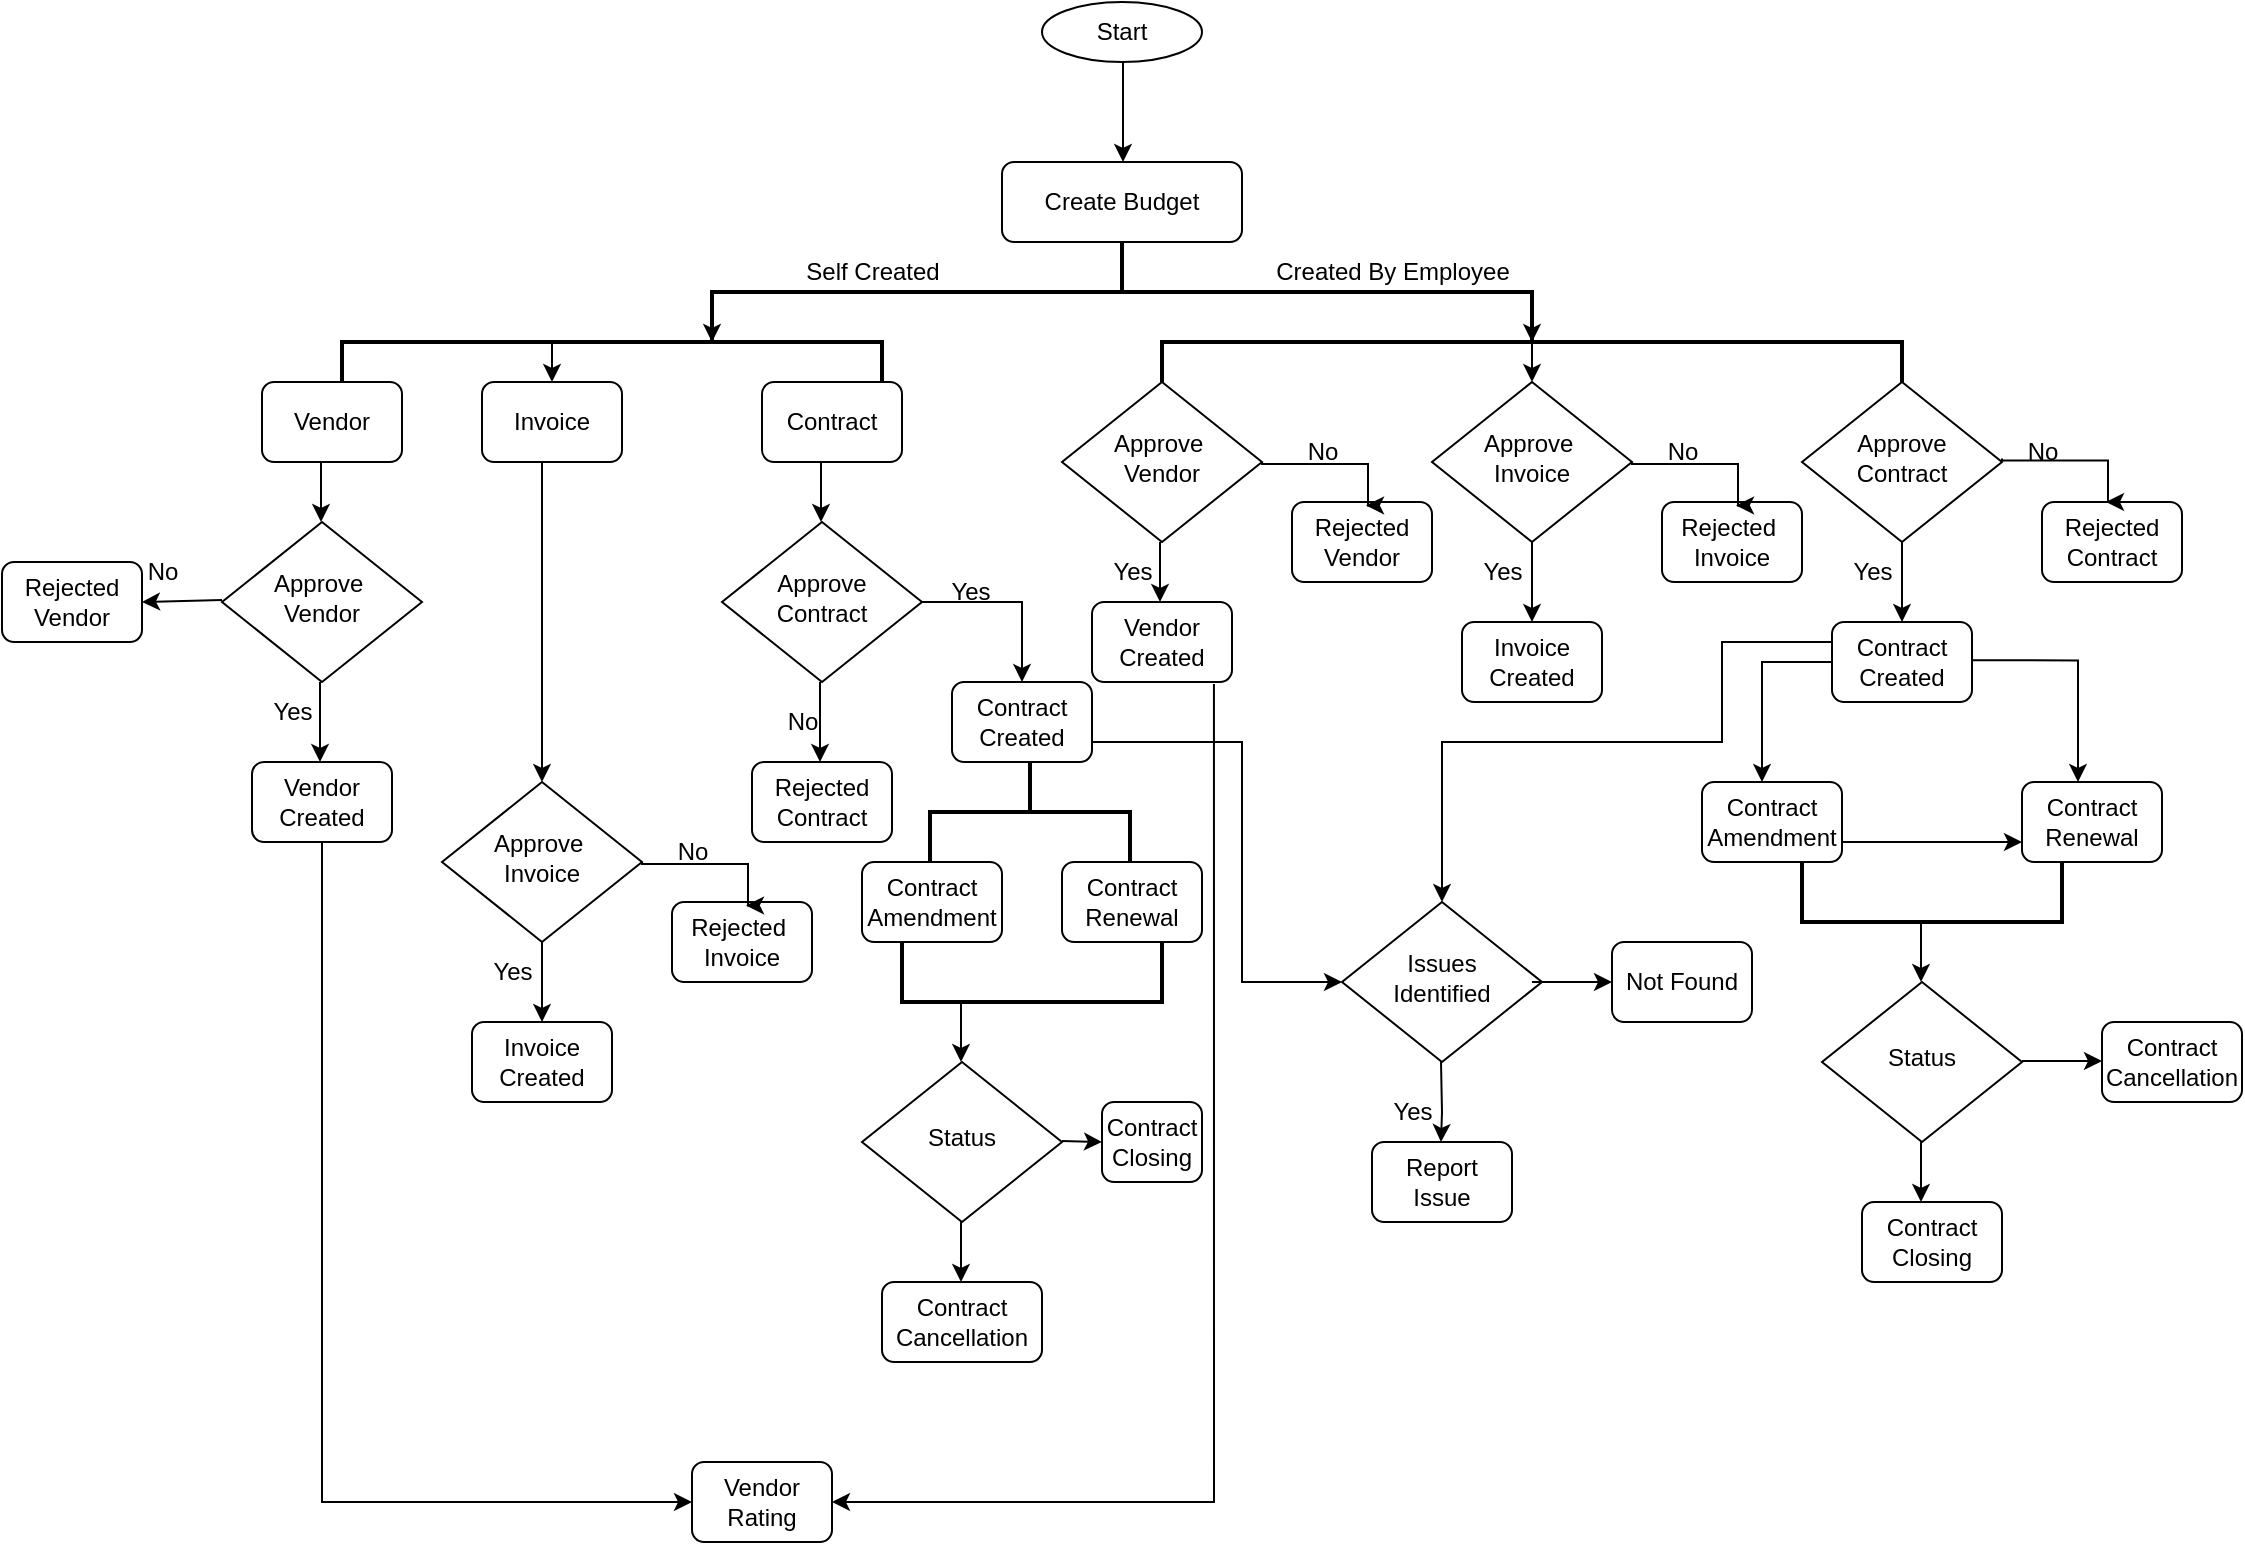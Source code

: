 <mxfile version="24.8.0">
  <diagram id="C5RBs43oDa-KdzZeNtuy" name="Page-1">
    <mxGraphModel dx="2238" dy="491" grid="1" gridSize="10" guides="1" tooltips="1" connect="1" arrows="1" fold="1" page="1" pageScale="1" pageWidth="1169" pageHeight="827" math="0" shadow="0">
      <root>
        <mxCell id="WIyWlLk6GJQsqaUBKTNV-0" />
        <mxCell id="WIyWlLk6GJQsqaUBKTNV-1" parent="WIyWlLk6GJQsqaUBKTNV-0" />
        <mxCell id="Z8Yh2GZpVSMbXNt8EOp2-0" value="Start" style="ellipse;whiteSpace=wrap;html=1;" vertex="1" parent="WIyWlLk6GJQsqaUBKTNV-1">
          <mxGeometry x="400" y="90" width="80" height="30" as="geometry" />
        </mxCell>
        <mxCell id="Z8Yh2GZpVSMbXNt8EOp2-7" value="Approve&amp;nbsp;&lt;div&gt;Vendor&lt;/div&gt;" style="rhombus;whiteSpace=wrap;html=1;shadow=0;fontFamily=Helvetica;fontSize=12;align=center;strokeWidth=1;spacing=6;spacingTop=-4;" vertex="1" parent="WIyWlLk6GJQsqaUBKTNV-1">
          <mxGeometry x="410" y="280" width="100" height="80" as="geometry" />
        </mxCell>
        <mxCell id="Z8Yh2GZpVSMbXNt8EOp2-8" value="Create Budget" style="rounded=1;whiteSpace=wrap;html=1;fontSize=12;glass=0;strokeWidth=1;shadow=0;" vertex="1" parent="WIyWlLk6GJQsqaUBKTNV-1">
          <mxGeometry x="380" y="170" width="120" height="40" as="geometry" />
        </mxCell>
        <mxCell id="Z8Yh2GZpVSMbXNt8EOp2-9" value="" style="endArrow=classic;html=1;rounded=0;" edge="1" parent="WIyWlLk6GJQsqaUBKTNV-1">
          <mxGeometry width="50" height="50" relative="1" as="geometry">
            <mxPoint x="440.5" y="120" as="sourcePoint" />
            <mxPoint x="440.5" y="170" as="targetPoint" />
            <Array as="points">
              <mxPoint x="440.5" y="150" />
            </Array>
          </mxGeometry>
        </mxCell>
        <mxCell id="Z8Yh2GZpVSMbXNt8EOp2-17" value="" style="strokeWidth=2;html=1;shape=mxgraph.flowchart.annotation_2;align=left;labelPosition=right;pointerEvents=1;direction=south;" vertex="1" parent="WIyWlLk6GJQsqaUBKTNV-1">
          <mxGeometry x="235" y="210" width="410" height="50" as="geometry" />
        </mxCell>
        <mxCell id="Z8Yh2GZpVSMbXNt8EOp2-20" value="Self Created" style="text;html=1;align=center;verticalAlign=middle;resizable=0;points=[];autosize=1;strokeColor=none;fillColor=none;" vertex="1" parent="WIyWlLk6GJQsqaUBKTNV-1">
          <mxGeometry x="270" y="210" width="90" height="30" as="geometry" />
        </mxCell>
        <mxCell id="Z8Yh2GZpVSMbXNt8EOp2-21" value="Created By Employee" style="text;html=1;align=center;verticalAlign=middle;resizable=0;points=[];autosize=1;strokeColor=none;fillColor=none;" vertex="1" parent="WIyWlLk6GJQsqaUBKTNV-1">
          <mxGeometry x="505" y="210" width="140" height="30" as="geometry" />
        </mxCell>
        <mxCell id="Z8Yh2GZpVSMbXNt8EOp2-24" style="edgeStyle=orthogonalEdgeStyle;rounded=0;orthogonalLoop=1;jettySize=auto;html=1;exitX=0.5;exitY=0;exitDx=0;exitDy=0;exitPerimeter=0;entryX=1;entryY=0;entryDx=0;entryDy=0;entryPerimeter=0;" edge="1" parent="WIyWlLk6GJQsqaUBKTNV-1" source="Z8Yh2GZpVSMbXNt8EOp2-17" target="Z8Yh2GZpVSMbXNt8EOp2-17">
          <mxGeometry relative="1" as="geometry" />
        </mxCell>
        <mxCell id="Z8Yh2GZpVSMbXNt8EOp2-25" style="edgeStyle=orthogonalEdgeStyle;rounded=0;orthogonalLoop=1;jettySize=auto;html=1;exitX=0.5;exitY=1;exitDx=0;exitDy=0;exitPerimeter=0;entryX=1;entryY=1;entryDx=0;entryDy=0;entryPerimeter=0;" edge="1" parent="WIyWlLk6GJQsqaUBKTNV-1" source="Z8Yh2GZpVSMbXNt8EOp2-17" target="Z8Yh2GZpVSMbXNt8EOp2-17">
          <mxGeometry relative="1" as="geometry" />
        </mxCell>
        <mxCell id="Z8Yh2GZpVSMbXNt8EOp2-32" style="edgeStyle=orthogonalEdgeStyle;rounded=0;orthogonalLoop=1;jettySize=auto;html=1;exitX=0;exitY=0.5;exitDx=0;exitDy=0;exitPerimeter=0;entryX=0.5;entryY=0;entryDx=0;entryDy=0;" edge="1" parent="WIyWlLk6GJQsqaUBKTNV-1" source="Z8Yh2GZpVSMbXNt8EOp2-27" target="Z8Yh2GZpVSMbXNt8EOp2-31">
          <mxGeometry relative="1" as="geometry" />
        </mxCell>
        <mxCell id="Z8Yh2GZpVSMbXNt8EOp2-27" value="" style="strokeWidth=2;html=1;shape=mxgraph.flowchart.annotation_1;align=left;pointerEvents=1;direction=south;" vertex="1" parent="WIyWlLk6GJQsqaUBKTNV-1">
          <mxGeometry x="50" y="260" width="270" height="20" as="geometry" />
        </mxCell>
        <mxCell id="Z8Yh2GZpVSMbXNt8EOp2-35" style="edgeStyle=orthogonalEdgeStyle;rounded=0;orthogonalLoop=1;jettySize=auto;html=1;exitX=0;exitY=0.5;exitDx=0;exitDy=0;exitPerimeter=0;entryX=0.5;entryY=0;entryDx=0;entryDy=0;" edge="1" parent="WIyWlLk6GJQsqaUBKTNV-1" source="Z8Yh2GZpVSMbXNt8EOp2-28" target="Z8Yh2GZpVSMbXNt8EOp2-33">
          <mxGeometry relative="1" as="geometry" />
        </mxCell>
        <mxCell id="Z8Yh2GZpVSMbXNt8EOp2-28" value="" style="strokeWidth=2;html=1;shape=mxgraph.flowchart.annotation_1;align=left;pointerEvents=1;direction=south;" vertex="1" parent="WIyWlLk6GJQsqaUBKTNV-1">
          <mxGeometry x="460" y="260" width="370" height="20" as="geometry" />
        </mxCell>
        <mxCell id="Z8Yh2GZpVSMbXNt8EOp2-29" value="Vendor" style="rounded=1;whiteSpace=wrap;html=1;fontSize=12;glass=0;strokeWidth=1;shadow=0;" vertex="1" parent="WIyWlLk6GJQsqaUBKTNV-1">
          <mxGeometry x="10" y="280" width="70" height="40" as="geometry" />
        </mxCell>
        <mxCell id="Z8Yh2GZpVSMbXNt8EOp2-30" value="Contract" style="rounded=1;whiteSpace=wrap;html=1;fontSize=12;glass=0;strokeWidth=1;shadow=0;" vertex="1" parent="WIyWlLk6GJQsqaUBKTNV-1">
          <mxGeometry x="260" y="280" width="70" height="40" as="geometry" />
        </mxCell>
        <mxCell id="Z8Yh2GZpVSMbXNt8EOp2-31" value="Invoice" style="rounded=1;whiteSpace=wrap;html=1;fontSize=12;glass=0;strokeWidth=1;shadow=0;" vertex="1" parent="WIyWlLk6GJQsqaUBKTNV-1">
          <mxGeometry x="120" y="280" width="70" height="40" as="geometry" />
        </mxCell>
        <mxCell id="Z8Yh2GZpVSMbXNt8EOp2-33" value="Approve&amp;nbsp;&lt;div&gt;Invoice&lt;/div&gt;" style="rhombus;whiteSpace=wrap;html=1;shadow=0;fontFamily=Helvetica;fontSize=12;align=center;strokeWidth=1;spacing=6;spacingTop=-4;" vertex="1" parent="WIyWlLk6GJQsqaUBKTNV-1">
          <mxGeometry x="595" y="280" width="100" height="80" as="geometry" />
        </mxCell>
        <mxCell id="Z8Yh2GZpVSMbXNt8EOp2-34" value="Approve&lt;div&gt;Contract&lt;/div&gt;" style="rhombus;whiteSpace=wrap;html=1;shadow=0;fontFamily=Helvetica;fontSize=12;align=center;strokeWidth=1;spacing=6;spacingTop=-4;" vertex="1" parent="WIyWlLk6GJQsqaUBKTNV-1">
          <mxGeometry x="780" y="280" width="100" height="80" as="geometry" />
        </mxCell>
        <mxCell id="Z8Yh2GZpVSMbXNt8EOp2-36" value="Vendor Created" style="rounded=1;whiteSpace=wrap;html=1;fontSize=12;glass=0;strokeWidth=1;shadow=0;" vertex="1" parent="WIyWlLk6GJQsqaUBKTNV-1">
          <mxGeometry x="425" y="390" width="70" height="40" as="geometry" />
        </mxCell>
        <mxCell id="Z8Yh2GZpVSMbXNt8EOp2-37" value="Rejected&lt;div&gt;Vendor&lt;/div&gt;" style="rounded=1;whiteSpace=wrap;html=1;fontSize=12;glass=0;strokeWidth=1;shadow=0;" vertex="1" parent="WIyWlLk6GJQsqaUBKTNV-1">
          <mxGeometry x="525" y="340" width="70" height="40" as="geometry" />
        </mxCell>
        <mxCell id="Z8Yh2GZpVSMbXNt8EOp2-38" value="Invoice Created" style="rounded=1;whiteSpace=wrap;html=1;fontSize=12;glass=0;strokeWidth=1;shadow=0;" vertex="1" parent="WIyWlLk6GJQsqaUBKTNV-1">
          <mxGeometry x="610" y="400" width="70" height="40" as="geometry" />
        </mxCell>
        <mxCell id="Z8Yh2GZpVSMbXNt8EOp2-39" value="Rejected&amp;nbsp;&lt;div&gt;Invoice&lt;/div&gt;" style="rounded=1;whiteSpace=wrap;html=1;fontSize=12;glass=0;strokeWidth=1;shadow=0;" vertex="1" parent="WIyWlLk6GJQsqaUBKTNV-1">
          <mxGeometry x="710" y="340" width="70" height="40" as="geometry" />
        </mxCell>
        <mxCell id="Z8Yh2GZpVSMbXNt8EOp2-40" value="Contract Created" style="rounded=1;whiteSpace=wrap;html=1;fontSize=12;glass=0;strokeWidth=1;shadow=0;" vertex="1" parent="WIyWlLk6GJQsqaUBKTNV-1">
          <mxGeometry x="795" y="400" width="70" height="40" as="geometry" />
        </mxCell>
        <mxCell id="Z8Yh2GZpVSMbXNt8EOp2-41" value="Rejected Contract" style="rounded=1;whiteSpace=wrap;html=1;fontSize=12;glass=0;strokeWidth=1;shadow=0;" vertex="1" parent="WIyWlLk6GJQsqaUBKTNV-1">
          <mxGeometry x="900" y="340" width="70" height="40" as="geometry" />
        </mxCell>
        <mxCell id="Z8Yh2GZpVSMbXNt8EOp2-42" value="" style="endArrow=classic;html=1;rounded=0;" edge="1" parent="WIyWlLk6GJQsqaUBKTNV-1">
          <mxGeometry width="50" height="50" relative="1" as="geometry">
            <mxPoint x="459" y="360" as="sourcePoint" />
            <mxPoint x="459" y="390" as="targetPoint" />
          </mxGeometry>
        </mxCell>
        <mxCell id="Z8Yh2GZpVSMbXNt8EOp2-44" value="" style="endArrow=classic;html=1;rounded=0;" edge="1" parent="WIyWlLk6GJQsqaUBKTNV-1">
          <mxGeometry width="50" height="50" relative="1" as="geometry">
            <mxPoint x="645" y="360" as="sourcePoint" />
            <mxPoint x="645" y="400" as="targetPoint" />
          </mxGeometry>
        </mxCell>
        <mxCell id="Z8Yh2GZpVSMbXNt8EOp2-45" value="" style="endArrow=classic;html=1;rounded=0;" edge="1" parent="WIyWlLk6GJQsqaUBKTNV-1">
          <mxGeometry width="50" height="50" relative="1" as="geometry">
            <mxPoint x="830" y="360" as="sourcePoint" />
            <mxPoint x="830" y="400" as="targetPoint" />
          </mxGeometry>
        </mxCell>
        <mxCell id="Z8Yh2GZpVSMbXNt8EOp2-48" style="edgeStyle=orthogonalEdgeStyle;rounded=0;orthogonalLoop=1;jettySize=auto;html=1;" edge="1" parent="WIyWlLk6GJQsqaUBKTNV-1">
          <mxGeometry relative="1" as="geometry">
            <mxPoint x="562" y="341.7" as="targetPoint" />
            <mxPoint x="510" y="320" as="sourcePoint" />
            <Array as="points">
              <mxPoint x="510" y="321" />
              <mxPoint x="563" y="321" />
            </Array>
          </mxGeometry>
        </mxCell>
        <mxCell id="Z8Yh2GZpVSMbXNt8EOp2-50" style="edgeStyle=orthogonalEdgeStyle;rounded=0;orthogonalLoop=1;jettySize=auto;html=1;" edge="1" parent="WIyWlLk6GJQsqaUBKTNV-1">
          <mxGeometry relative="1" as="geometry">
            <mxPoint x="747" y="341.7" as="targetPoint" />
            <mxPoint x="695" y="320" as="sourcePoint" />
            <Array as="points">
              <mxPoint x="695" y="321" />
              <mxPoint x="748" y="321" />
            </Array>
          </mxGeometry>
        </mxCell>
        <mxCell id="Z8Yh2GZpVSMbXNt8EOp2-51" style="edgeStyle=orthogonalEdgeStyle;rounded=0;orthogonalLoop=1;jettySize=auto;html=1;" edge="1" parent="WIyWlLk6GJQsqaUBKTNV-1">
          <mxGeometry relative="1" as="geometry">
            <mxPoint x="932" y="340.0" as="targetPoint" />
            <mxPoint x="880" y="318.3" as="sourcePoint" />
            <Array as="points">
              <mxPoint x="880" y="319.3" />
              <mxPoint x="933" y="319.3" />
            </Array>
          </mxGeometry>
        </mxCell>
        <mxCell id="Z8Yh2GZpVSMbXNt8EOp2-52" value="Yes" style="text;html=1;align=center;verticalAlign=middle;resizable=0;points=[];autosize=1;strokeColor=none;fillColor=none;" vertex="1" parent="WIyWlLk6GJQsqaUBKTNV-1">
          <mxGeometry x="425" y="360" width="40" height="30" as="geometry" />
        </mxCell>
        <mxCell id="Z8Yh2GZpVSMbXNt8EOp2-53" value="No" style="text;html=1;align=center;verticalAlign=middle;resizable=0;points=[];autosize=1;strokeColor=none;fillColor=none;" vertex="1" parent="WIyWlLk6GJQsqaUBKTNV-1">
          <mxGeometry x="520" y="300" width="40" height="30" as="geometry" />
        </mxCell>
        <mxCell id="Z8Yh2GZpVSMbXNt8EOp2-54" value="Yes" style="text;html=1;align=center;verticalAlign=middle;resizable=0;points=[];autosize=1;strokeColor=none;fillColor=none;" vertex="1" parent="WIyWlLk6GJQsqaUBKTNV-1">
          <mxGeometry x="610" y="360" width="40" height="30" as="geometry" />
        </mxCell>
        <mxCell id="Z8Yh2GZpVSMbXNt8EOp2-56" value="Yes" style="text;html=1;align=center;verticalAlign=middle;resizable=0;points=[];autosize=1;strokeColor=none;fillColor=none;" vertex="1" parent="WIyWlLk6GJQsqaUBKTNV-1">
          <mxGeometry x="795" y="360" width="40" height="30" as="geometry" />
        </mxCell>
        <mxCell id="Z8Yh2GZpVSMbXNt8EOp2-57" value="No" style="text;html=1;align=center;verticalAlign=middle;resizable=0;points=[];autosize=1;strokeColor=none;fillColor=none;" vertex="1" parent="WIyWlLk6GJQsqaUBKTNV-1">
          <mxGeometry x="700" y="300" width="40" height="30" as="geometry" />
        </mxCell>
        <mxCell id="Z8Yh2GZpVSMbXNt8EOp2-58" value="No" style="text;html=1;align=center;verticalAlign=middle;resizable=0;points=[];autosize=1;strokeColor=none;fillColor=none;" vertex="1" parent="WIyWlLk6GJQsqaUBKTNV-1">
          <mxGeometry x="880" y="300" width="40" height="30" as="geometry" />
        </mxCell>
        <mxCell id="Z8Yh2GZpVSMbXNt8EOp2-60" value="Vendor Rating" style="rounded=1;whiteSpace=wrap;html=1;fontSize=12;glass=0;strokeWidth=1;shadow=0;" vertex="1" parent="WIyWlLk6GJQsqaUBKTNV-1">
          <mxGeometry x="225" y="820" width="70" height="40" as="geometry" />
        </mxCell>
        <mxCell id="Z8Yh2GZpVSMbXNt8EOp2-61" value="" style="endArrow=classic;html=1;rounded=0;entryX=0;entryY=0.5;entryDx=0;entryDy=0;exitX=0.5;exitY=1;exitDx=0;exitDy=0;" edge="1" parent="WIyWlLk6GJQsqaUBKTNV-1" source="Z8Yh2GZpVSMbXNt8EOp2-257" target="Z8Yh2GZpVSMbXNt8EOp2-60">
          <mxGeometry width="50" height="50" relative="1" as="geometry">
            <mxPoint x="-10" y="680" as="sourcePoint" />
            <mxPoint x="80" y="430" as="targetPoint" />
            <Array as="points">
              <mxPoint x="40" y="840" />
            </Array>
          </mxGeometry>
        </mxCell>
        <mxCell id="Z8Yh2GZpVSMbXNt8EOp2-62" value="" style="endArrow=classic;html=1;rounded=0;entryX=1;entryY=0.5;entryDx=0;entryDy=0;exitX=0.871;exitY=1.025;exitDx=0;exitDy=0;exitPerimeter=0;" edge="1" parent="WIyWlLk6GJQsqaUBKTNV-1" source="Z8Yh2GZpVSMbXNt8EOp2-36" target="Z8Yh2GZpVSMbXNt8EOp2-60">
          <mxGeometry width="50" height="50" relative="1" as="geometry">
            <mxPoint x="430" y="750" as="sourcePoint" />
            <mxPoint x="340" y="360" as="targetPoint" />
            <Array as="points">
              <mxPoint x="486" y="840" />
            </Array>
          </mxGeometry>
        </mxCell>
        <mxCell id="Z8Yh2GZpVSMbXNt8EOp2-256" value="Approve&amp;nbsp;&lt;div&gt;Vendor&lt;/div&gt;" style="rhombus;whiteSpace=wrap;html=1;shadow=0;fontFamily=Helvetica;fontSize=12;align=center;strokeWidth=1;spacing=6;spacingTop=-4;" vertex="1" parent="WIyWlLk6GJQsqaUBKTNV-1">
          <mxGeometry x="-10" y="350" width="100" height="80" as="geometry" />
        </mxCell>
        <mxCell id="Z8Yh2GZpVSMbXNt8EOp2-257" value="Vendor Created" style="rounded=1;whiteSpace=wrap;html=1;fontSize=12;glass=0;strokeWidth=1;shadow=0;" vertex="1" parent="WIyWlLk6GJQsqaUBKTNV-1">
          <mxGeometry x="5" y="470" width="70" height="40" as="geometry" />
        </mxCell>
        <mxCell id="Z8Yh2GZpVSMbXNt8EOp2-258" value="Rejected&lt;div&gt;Vendor&lt;/div&gt;" style="rounded=1;whiteSpace=wrap;html=1;fontSize=12;glass=0;strokeWidth=1;shadow=0;" vertex="1" parent="WIyWlLk6GJQsqaUBKTNV-1">
          <mxGeometry x="-120" y="370" width="70" height="40" as="geometry" />
        </mxCell>
        <mxCell id="Z8Yh2GZpVSMbXNt8EOp2-259" value="" style="endArrow=classic;html=1;rounded=0;" edge="1" parent="WIyWlLk6GJQsqaUBKTNV-1">
          <mxGeometry width="50" height="50" relative="1" as="geometry">
            <mxPoint x="39" y="430" as="sourcePoint" />
            <mxPoint x="39" y="470" as="targetPoint" />
          </mxGeometry>
        </mxCell>
        <mxCell id="Z8Yh2GZpVSMbXNt8EOp2-261" value="Yes" style="text;html=1;align=center;verticalAlign=middle;resizable=0;points=[];autosize=1;strokeColor=none;fillColor=none;" vertex="1" parent="WIyWlLk6GJQsqaUBKTNV-1">
          <mxGeometry x="5" y="430" width="40" height="30" as="geometry" />
        </mxCell>
        <mxCell id="Z8Yh2GZpVSMbXNt8EOp2-262" value="No" style="text;html=1;align=center;verticalAlign=middle;resizable=0;points=[];autosize=1;strokeColor=none;fillColor=none;" vertex="1" parent="WIyWlLk6GJQsqaUBKTNV-1">
          <mxGeometry x="-60" y="360" width="40" height="30" as="geometry" />
        </mxCell>
        <mxCell id="Z8Yh2GZpVSMbXNt8EOp2-265" value="" style="endArrow=classic;html=1;rounded=0;" edge="1" parent="WIyWlLk6GJQsqaUBKTNV-1">
          <mxGeometry width="50" height="50" relative="1" as="geometry">
            <mxPoint x="-10" y="389" as="sourcePoint" />
            <mxPoint x="-50" y="390" as="targetPoint" />
          </mxGeometry>
        </mxCell>
        <mxCell id="Z8Yh2GZpVSMbXNt8EOp2-266" value="" style="endArrow=classic;html=1;rounded=0;" edge="1" parent="WIyWlLk6GJQsqaUBKTNV-1">
          <mxGeometry width="50" height="50" relative="1" as="geometry">
            <mxPoint x="39.5" y="320" as="sourcePoint" />
            <mxPoint x="39.5" y="350" as="targetPoint" />
          </mxGeometry>
        </mxCell>
        <mxCell id="Z8Yh2GZpVSMbXNt8EOp2-288" value="Approve Contract" style="rhombus;whiteSpace=wrap;html=1;shadow=0;fontFamily=Helvetica;fontSize=12;align=center;strokeWidth=1;spacing=6;spacingTop=-4;" vertex="1" parent="WIyWlLk6GJQsqaUBKTNV-1">
          <mxGeometry x="240" y="350" width="100" height="80" as="geometry" />
        </mxCell>
        <mxCell id="Z8Yh2GZpVSMbXNt8EOp2-289" value="Contract Created" style="rounded=1;whiteSpace=wrap;html=1;fontSize=12;glass=0;strokeWidth=1;shadow=0;" vertex="1" parent="WIyWlLk6GJQsqaUBKTNV-1">
          <mxGeometry x="355" y="430" width="70" height="40" as="geometry" />
        </mxCell>
        <mxCell id="Z8Yh2GZpVSMbXNt8EOp2-290" value="Rejected&lt;div&gt;Contract&lt;/div&gt;" style="rounded=1;whiteSpace=wrap;html=1;fontSize=12;glass=0;strokeWidth=1;shadow=0;" vertex="1" parent="WIyWlLk6GJQsqaUBKTNV-1">
          <mxGeometry x="255" y="470" width="70" height="40" as="geometry" />
        </mxCell>
        <mxCell id="Z8Yh2GZpVSMbXNt8EOp2-291" value="" style="endArrow=classic;html=1;rounded=0;" edge="1" parent="WIyWlLk6GJQsqaUBKTNV-1">
          <mxGeometry width="50" height="50" relative="1" as="geometry">
            <mxPoint x="289" y="430" as="sourcePoint" />
            <mxPoint x="289" y="470" as="targetPoint" />
          </mxGeometry>
        </mxCell>
        <mxCell id="Z8Yh2GZpVSMbXNt8EOp2-293" value="Yes" style="text;html=1;align=center;verticalAlign=middle;resizable=0;points=[];autosize=1;strokeColor=none;fillColor=none;" vertex="1" parent="WIyWlLk6GJQsqaUBKTNV-1">
          <mxGeometry x="344" y="370" width="40" height="30" as="geometry" />
        </mxCell>
        <mxCell id="Z8Yh2GZpVSMbXNt8EOp2-294" value="No" style="text;html=1;align=center;verticalAlign=middle;resizable=0;points=[];autosize=1;strokeColor=none;fillColor=none;" vertex="1" parent="WIyWlLk6GJQsqaUBKTNV-1">
          <mxGeometry x="260" y="435" width="40" height="30" as="geometry" />
        </mxCell>
        <mxCell id="Z8Yh2GZpVSMbXNt8EOp2-295" value="" style="endArrow=classic;html=1;rounded=0;" edge="1" parent="WIyWlLk6GJQsqaUBKTNV-1">
          <mxGeometry width="50" height="50" relative="1" as="geometry">
            <mxPoint x="289.5" y="320" as="sourcePoint" />
            <mxPoint x="289.5" y="350" as="targetPoint" />
          </mxGeometry>
        </mxCell>
        <mxCell id="Z8Yh2GZpVSMbXNt8EOp2-355" style="edgeStyle=orthogonalEdgeStyle;rounded=0;orthogonalLoop=1;jettySize=auto;html=1;exitX=0;exitY=0.5;exitDx=0;exitDy=0;exitPerimeter=0;entryX=0.5;entryY=0;entryDx=0;entryDy=0;" edge="1" parent="WIyWlLk6GJQsqaUBKTNV-1" target="Z8Yh2GZpVSMbXNt8EOp2-356">
          <mxGeometry relative="1" as="geometry">
            <mxPoint x="150" y="460" as="sourcePoint" />
            <Array as="points">
              <mxPoint x="150" y="320" />
              <mxPoint x="150" y="320" />
            </Array>
          </mxGeometry>
        </mxCell>
        <mxCell id="Z8Yh2GZpVSMbXNt8EOp2-356" value="Approve&amp;nbsp;&lt;div&gt;Invoice&lt;/div&gt;" style="rhombus;whiteSpace=wrap;html=1;shadow=0;fontFamily=Helvetica;fontSize=12;align=center;strokeWidth=1;spacing=6;spacingTop=-4;" vertex="1" parent="WIyWlLk6GJQsqaUBKTNV-1">
          <mxGeometry x="100" y="480" width="100" height="80" as="geometry" />
        </mxCell>
        <mxCell id="Z8Yh2GZpVSMbXNt8EOp2-357" value="Invoice Created" style="rounded=1;whiteSpace=wrap;html=1;fontSize=12;glass=0;strokeWidth=1;shadow=0;" vertex="1" parent="WIyWlLk6GJQsqaUBKTNV-1">
          <mxGeometry x="115" y="600" width="70" height="40" as="geometry" />
        </mxCell>
        <mxCell id="Z8Yh2GZpVSMbXNt8EOp2-358" value="Rejected&amp;nbsp;&lt;div&gt;Invoice&lt;/div&gt;" style="rounded=1;whiteSpace=wrap;html=1;fontSize=12;glass=0;strokeWidth=1;shadow=0;" vertex="1" parent="WIyWlLk6GJQsqaUBKTNV-1">
          <mxGeometry x="215" y="540" width="70" height="40" as="geometry" />
        </mxCell>
        <mxCell id="Z8Yh2GZpVSMbXNt8EOp2-359" value="" style="endArrow=classic;html=1;rounded=0;" edge="1" parent="WIyWlLk6GJQsqaUBKTNV-1">
          <mxGeometry width="50" height="50" relative="1" as="geometry">
            <mxPoint x="150" y="560" as="sourcePoint" />
            <mxPoint x="150" y="600" as="targetPoint" />
          </mxGeometry>
        </mxCell>
        <mxCell id="Z8Yh2GZpVSMbXNt8EOp2-360" style="edgeStyle=orthogonalEdgeStyle;rounded=0;orthogonalLoop=1;jettySize=auto;html=1;" edge="1" parent="WIyWlLk6GJQsqaUBKTNV-1">
          <mxGeometry relative="1" as="geometry">
            <mxPoint x="252" y="541.7" as="targetPoint" />
            <mxPoint x="200" y="520" as="sourcePoint" />
            <Array as="points">
              <mxPoint x="200" y="521" />
              <mxPoint x="253" y="521" />
            </Array>
          </mxGeometry>
        </mxCell>
        <mxCell id="Z8Yh2GZpVSMbXNt8EOp2-361" value="Yes" style="text;html=1;align=center;verticalAlign=middle;resizable=0;points=[];autosize=1;strokeColor=none;fillColor=none;" vertex="1" parent="WIyWlLk6GJQsqaUBKTNV-1">
          <mxGeometry x="115" y="560" width="40" height="30" as="geometry" />
        </mxCell>
        <mxCell id="Z8Yh2GZpVSMbXNt8EOp2-362" value="No" style="text;html=1;align=center;verticalAlign=middle;resizable=0;points=[];autosize=1;strokeColor=none;fillColor=none;" vertex="1" parent="WIyWlLk6GJQsqaUBKTNV-1">
          <mxGeometry x="205" y="500" width="40" height="30" as="geometry" />
        </mxCell>
        <mxCell id="Z8Yh2GZpVSMbXNt8EOp2-369" value="" style="endArrow=classic;html=1;rounded=0;exitX=1;exitY=0.75;exitDx=0;exitDy=0;" edge="1" parent="WIyWlLk6GJQsqaUBKTNV-1" source="Z8Yh2GZpVSMbXNt8EOp2-289">
          <mxGeometry width="50" height="50" relative="1" as="geometry">
            <mxPoint x="370" y="630" as="sourcePoint" />
            <mxPoint x="550" y="580" as="targetPoint" />
            <Array as="points">
              <mxPoint x="500" y="460" />
              <mxPoint x="500" y="580" />
              <mxPoint x="520" y="580" />
            </Array>
          </mxGeometry>
        </mxCell>
        <mxCell id="Z8Yh2GZpVSMbXNt8EOp2-386" value="Contract Amendment" style="rounded=1;whiteSpace=wrap;html=1;fontSize=12;glass=0;strokeWidth=1;shadow=0;" vertex="1" parent="WIyWlLk6GJQsqaUBKTNV-1">
          <mxGeometry x="730" y="480" width="70" height="40" as="geometry" />
        </mxCell>
        <mxCell id="Z8Yh2GZpVSMbXNt8EOp2-387" value="" style="endArrow=classic;html=1;rounded=0;exitX=0;exitY=0.5;exitDx=0;exitDy=0;" edge="1" parent="WIyWlLk6GJQsqaUBKTNV-1" source="Z8Yh2GZpVSMbXNt8EOp2-40">
          <mxGeometry width="50" height="50" relative="1" as="geometry">
            <mxPoint x="760" y="420" as="sourcePoint" />
            <mxPoint x="760" y="480" as="targetPoint" />
            <Array as="points">
              <mxPoint x="760" y="420" />
              <mxPoint x="760" y="470" />
              <mxPoint x="760" y="450" />
            </Array>
          </mxGeometry>
        </mxCell>
        <mxCell id="Z8Yh2GZpVSMbXNt8EOp2-388" value="Contract Renewal" style="rounded=1;whiteSpace=wrap;html=1;fontSize=12;glass=0;strokeWidth=1;shadow=0;" vertex="1" parent="WIyWlLk6GJQsqaUBKTNV-1">
          <mxGeometry x="890" y="480" width="70" height="40" as="geometry" />
        </mxCell>
        <mxCell id="Z8Yh2GZpVSMbXNt8EOp2-389" style="edgeStyle=orthogonalEdgeStyle;rounded=0;orthogonalLoop=1;jettySize=auto;html=1;entryX=0.386;entryY=0;entryDx=0;entryDy=0;entryPerimeter=0;" edge="1" parent="WIyWlLk6GJQsqaUBKTNV-1" target="Z8Yh2GZpVSMbXNt8EOp2-388">
          <mxGeometry relative="1" as="geometry">
            <mxPoint x="917" y="460" as="targetPoint" />
            <mxPoint x="865" y="419.15" as="sourcePoint" />
            <Array as="points">
              <mxPoint x="918" y="419" />
            </Array>
          </mxGeometry>
        </mxCell>
        <mxCell id="Z8Yh2GZpVSMbXNt8EOp2-390" value="Contract Closing" style="rounded=1;whiteSpace=wrap;html=1;fontSize=12;glass=0;strokeWidth=1;shadow=0;" vertex="1" parent="WIyWlLk6GJQsqaUBKTNV-1">
          <mxGeometry x="810" y="690" width="70" height="40" as="geometry" />
        </mxCell>
        <mxCell id="Z8Yh2GZpVSMbXNt8EOp2-391" value="" style="endArrow=classic;html=1;rounded=0;" edge="1" parent="WIyWlLk6GJQsqaUBKTNV-1">
          <mxGeometry width="50" height="50" relative="1" as="geometry">
            <mxPoint x="800" y="510" as="sourcePoint" />
            <mxPoint x="890" y="510" as="targetPoint" />
          </mxGeometry>
        </mxCell>
        <mxCell id="Z8Yh2GZpVSMbXNt8EOp2-392" value="Status" style="rhombus;whiteSpace=wrap;html=1;shadow=0;fontFamily=Helvetica;fontSize=12;align=center;strokeWidth=1;spacing=6;spacingTop=-4;" vertex="1" parent="WIyWlLk6GJQsqaUBKTNV-1">
          <mxGeometry x="790" y="580" width="100" height="80" as="geometry" />
        </mxCell>
        <mxCell id="Z8Yh2GZpVSMbXNt8EOp2-393" value="" style="strokeWidth=2;html=1;shape=mxgraph.flowchart.annotation_1;align=left;pointerEvents=1;direction=north;" vertex="1" parent="WIyWlLk6GJQsqaUBKTNV-1">
          <mxGeometry x="780" y="520" width="130" height="30" as="geometry" />
        </mxCell>
        <mxCell id="Z8Yh2GZpVSMbXNt8EOp2-394" value="Contract Cancellation" style="rounded=1;whiteSpace=wrap;html=1;fontSize=12;glass=0;strokeWidth=1;shadow=0;" vertex="1" parent="WIyWlLk6GJQsqaUBKTNV-1">
          <mxGeometry x="930" y="600" width="70" height="40" as="geometry" />
        </mxCell>
        <mxCell id="Z8Yh2GZpVSMbXNt8EOp2-395" value="" style="endArrow=classic;html=1;rounded=0;" edge="1" parent="WIyWlLk6GJQsqaUBKTNV-1">
          <mxGeometry width="50" height="50" relative="1" as="geometry">
            <mxPoint x="839.5" y="550" as="sourcePoint" />
            <mxPoint x="839.5" y="580" as="targetPoint" />
          </mxGeometry>
        </mxCell>
        <mxCell id="Z8Yh2GZpVSMbXNt8EOp2-397" style="edgeStyle=orthogonalEdgeStyle;rounded=0;orthogonalLoop=1;jettySize=auto;html=1;exitX=0;exitY=0.5;exitDx=0;exitDy=0;exitPerimeter=0;" edge="1" parent="WIyWlLk6GJQsqaUBKTNV-1" source="Z8Yh2GZpVSMbXNt8EOp2-393" target="Z8Yh2GZpVSMbXNt8EOp2-393">
          <mxGeometry relative="1" as="geometry" />
        </mxCell>
        <mxCell id="Z8Yh2GZpVSMbXNt8EOp2-398" style="edgeStyle=orthogonalEdgeStyle;rounded=0;orthogonalLoop=1;jettySize=auto;html=1;exitX=0;exitY=0.5;exitDx=0;exitDy=0;exitPerimeter=0;" edge="1" parent="WIyWlLk6GJQsqaUBKTNV-1" source="Z8Yh2GZpVSMbXNt8EOp2-393" target="Z8Yh2GZpVSMbXNt8EOp2-393">
          <mxGeometry relative="1" as="geometry" />
        </mxCell>
        <mxCell id="Z8Yh2GZpVSMbXNt8EOp2-399" style="edgeStyle=orthogonalEdgeStyle;rounded=0;orthogonalLoop=1;jettySize=auto;html=1;exitX=0;exitY=0.5;exitDx=0;exitDy=0;exitPerimeter=0;" edge="1" parent="WIyWlLk6GJQsqaUBKTNV-1" source="Z8Yh2GZpVSMbXNt8EOp2-393" target="Z8Yh2GZpVSMbXNt8EOp2-393">
          <mxGeometry relative="1" as="geometry" />
        </mxCell>
        <mxCell id="Z8Yh2GZpVSMbXNt8EOp2-402" value="" style="endArrow=classic;html=1;rounded=0;" edge="1" parent="WIyWlLk6GJQsqaUBKTNV-1">
          <mxGeometry width="50" height="50" relative="1" as="geometry">
            <mxPoint x="839.5" y="660" as="sourcePoint" />
            <mxPoint x="839.5" y="690" as="targetPoint" />
          </mxGeometry>
        </mxCell>
        <mxCell id="Z8Yh2GZpVSMbXNt8EOp2-403" value="" style="endArrow=classic;html=1;rounded=0;" edge="1" parent="WIyWlLk6GJQsqaUBKTNV-1">
          <mxGeometry width="50" height="50" relative="1" as="geometry">
            <mxPoint x="890" y="619.5" as="sourcePoint" />
            <mxPoint x="930" y="619.5" as="targetPoint" />
          </mxGeometry>
        </mxCell>
        <mxCell id="Z8Yh2GZpVSMbXNt8EOp2-416" value="Issues&lt;br&gt;Identified" style="rhombus;whiteSpace=wrap;html=1;shadow=0;fontFamily=Helvetica;fontSize=12;align=center;strokeWidth=1;spacing=6;spacingTop=-4;" vertex="1" parent="WIyWlLk6GJQsqaUBKTNV-1">
          <mxGeometry x="550" y="540" width="100" height="80" as="geometry" />
        </mxCell>
        <mxCell id="Z8Yh2GZpVSMbXNt8EOp2-417" value="Report Issue" style="rounded=1;whiteSpace=wrap;html=1;fontSize=12;glass=0;strokeWidth=1;shadow=0;" vertex="1" parent="WIyWlLk6GJQsqaUBKTNV-1">
          <mxGeometry x="565" y="660" width="70" height="40" as="geometry" />
        </mxCell>
        <mxCell id="Z8Yh2GZpVSMbXNt8EOp2-418" value="" style="endArrow=classic;html=1;rounded=0;" edge="1" parent="WIyWlLk6GJQsqaUBKTNV-1">
          <mxGeometry width="50" height="50" relative="1" as="geometry">
            <mxPoint x="599.5" y="620" as="sourcePoint" />
            <mxPoint x="599.5" y="660" as="targetPoint" />
            <Array as="points">
              <mxPoint x="600" y="645" />
            </Array>
          </mxGeometry>
        </mxCell>
        <mxCell id="Z8Yh2GZpVSMbXNt8EOp2-419" value="Yes" style="text;html=1;align=center;verticalAlign=middle;resizable=0;points=[];autosize=1;strokeColor=none;fillColor=none;" vertex="1" parent="WIyWlLk6GJQsqaUBKTNV-1">
          <mxGeometry x="565" y="630" width="40" height="30" as="geometry" />
        </mxCell>
        <mxCell id="Z8Yh2GZpVSMbXNt8EOp2-421" value="" style="endArrow=classic;html=1;rounded=0;entryX=0.5;entryY=0;entryDx=0;entryDy=0;exitX=0;exitY=0.25;exitDx=0;exitDy=0;" edge="1" parent="WIyWlLk6GJQsqaUBKTNV-1" source="Z8Yh2GZpVSMbXNt8EOp2-40" target="Z8Yh2GZpVSMbXNt8EOp2-416">
          <mxGeometry width="50" height="50" relative="1" as="geometry">
            <mxPoint x="400" y="540" as="sourcePoint" />
            <mxPoint x="450" y="490" as="targetPoint" />
            <Array as="points">
              <mxPoint x="740" y="410" />
              <mxPoint x="740" y="460" />
              <mxPoint x="600" y="460" />
            </Array>
          </mxGeometry>
        </mxCell>
        <mxCell id="Z8Yh2GZpVSMbXNt8EOp2-422" value="Not Found" style="rounded=1;whiteSpace=wrap;html=1;fontSize=12;glass=0;strokeWidth=1;shadow=0;" vertex="1" parent="WIyWlLk6GJQsqaUBKTNV-1">
          <mxGeometry x="685" y="560" width="70" height="40" as="geometry" />
        </mxCell>
        <mxCell id="Z8Yh2GZpVSMbXNt8EOp2-423" value="" style="endArrow=classic;html=1;rounded=0;" edge="1" parent="WIyWlLk6GJQsqaUBKTNV-1">
          <mxGeometry width="50" height="50" relative="1" as="geometry">
            <mxPoint x="645" y="580" as="sourcePoint" />
            <mxPoint x="685" y="580" as="targetPoint" />
          </mxGeometry>
        </mxCell>
        <mxCell id="Z8Yh2GZpVSMbXNt8EOp2-424" value="" style="endArrow=classic;html=1;rounded=0;" edge="1" parent="WIyWlLk6GJQsqaUBKTNV-1">
          <mxGeometry width="50" height="50" relative="1" as="geometry">
            <mxPoint x="340" y="390" as="sourcePoint" />
            <mxPoint x="390" y="430" as="targetPoint" />
            <Array as="points">
              <mxPoint x="390" y="390" />
            </Array>
          </mxGeometry>
        </mxCell>
        <mxCell id="Z8Yh2GZpVSMbXNt8EOp2-425" value="" style="strokeWidth=2;html=1;shape=mxgraph.flowchart.annotation_2;align=left;labelPosition=right;pointerEvents=1;direction=south;" vertex="1" parent="WIyWlLk6GJQsqaUBKTNV-1">
          <mxGeometry x="344" y="470" width="100" height="50" as="geometry" />
        </mxCell>
        <mxCell id="Z8Yh2GZpVSMbXNt8EOp2-426" value="Contract Amendment" style="rounded=1;whiteSpace=wrap;html=1;fontSize=12;glass=0;strokeWidth=1;shadow=0;" vertex="1" parent="WIyWlLk6GJQsqaUBKTNV-1">
          <mxGeometry x="310" y="520" width="70" height="40" as="geometry" />
        </mxCell>
        <mxCell id="Z8Yh2GZpVSMbXNt8EOp2-427" value="Contract Renewal" style="rounded=1;whiteSpace=wrap;html=1;fontSize=12;glass=0;strokeWidth=1;shadow=0;" vertex="1" parent="WIyWlLk6GJQsqaUBKTNV-1">
          <mxGeometry x="410" y="520" width="70" height="40" as="geometry" />
        </mxCell>
        <mxCell id="Z8Yh2GZpVSMbXNt8EOp2-428" value="" style="strokeWidth=2;html=1;shape=mxgraph.flowchart.annotation_1;align=left;pointerEvents=1;direction=north;" vertex="1" parent="WIyWlLk6GJQsqaUBKTNV-1">
          <mxGeometry x="330" y="560" width="130" height="30" as="geometry" />
        </mxCell>
        <mxCell id="Z8Yh2GZpVSMbXNt8EOp2-454" value="Contract Closing" style="rounded=1;whiteSpace=wrap;html=1;fontSize=12;glass=0;strokeWidth=1;shadow=0;" vertex="1" parent="WIyWlLk6GJQsqaUBKTNV-1">
          <mxGeometry x="430" y="640" width="50" height="40" as="geometry" />
        </mxCell>
        <mxCell id="Z8Yh2GZpVSMbXNt8EOp2-455" value="Status" style="rhombus;whiteSpace=wrap;html=1;shadow=0;fontFamily=Helvetica;fontSize=12;align=center;strokeWidth=1;spacing=6;spacingTop=-4;" vertex="1" parent="WIyWlLk6GJQsqaUBKTNV-1">
          <mxGeometry x="310" y="620" width="100" height="80" as="geometry" />
        </mxCell>
        <mxCell id="Z8Yh2GZpVSMbXNt8EOp2-456" value="" style="endArrow=classic;html=1;rounded=0;" edge="1" parent="WIyWlLk6GJQsqaUBKTNV-1">
          <mxGeometry width="50" height="50" relative="1" as="geometry">
            <mxPoint x="359.5" y="590" as="sourcePoint" />
            <mxPoint x="359.5" y="620" as="targetPoint" />
          </mxGeometry>
        </mxCell>
        <mxCell id="Z8Yh2GZpVSMbXNt8EOp2-457" style="edgeStyle=orthogonalEdgeStyle;rounded=0;orthogonalLoop=1;jettySize=auto;html=1;exitX=0;exitY=0.5;exitDx=0;exitDy=0;exitPerimeter=0;" edge="1" parent="WIyWlLk6GJQsqaUBKTNV-1">
          <mxGeometry relative="1" as="geometry">
            <mxPoint x="365" y="590" as="sourcePoint" />
            <mxPoint x="365" y="590" as="targetPoint" />
          </mxGeometry>
        </mxCell>
        <mxCell id="Z8Yh2GZpVSMbXNt8EOp2-458" style="edgeStyle=orthogonalEdgeStyle;rounded=0;orthogonalLoop=1;jettySize=auto;html=1;exitX=0;exitY=0.5;exitDx=0;exitDy=0;exitPerimeter=0;" edge="1" parent="WIyWlLk6GJQsqaUBKTNV-1">
          <mxGeometry relative="1" as="geometry">
            <mxPoint x="365" y="590" as="sourcePoint" />
            <mxPoint x="365" y="590" as="targetPoint" />
          </mxGeometry>
        </mxCell>
        <mxCell id="Z8Yh2GZpVSMbXNt8EOp2-459" style="edgeStyle=orthogonalEdgeStyle;rounded=0;orthogonalLoop=1;jettySize=auto;html=1;exitX=0;exitY=0.5;exitDx=0;exitDy=0;exitPerimeter=0;" edge="1" parent="WIyWlLk6GJQsqaUBKTNV-1">
          <mxGeometry relative="1" as="geometry">
            <mxPoint x="365" y="590" as="sourcePoint" />
            <mxPoint x="365" y="590" as="targetPoint" />
          </mxGeometry>
        </mxCell>
        <mxCell id="Z8Yh2GZpVSMbXNt8EOp2-460" value="" style="endArrow=classic;html=1;rounded=0;" edge="1" parent="WIyWlLk6GJQsqaUBKTNV-1">
          <mxGeometry width="50" height="50" relative="1" as="geometry">
            <mxPoint x="359.5" y="700" as="sourcePoint" />
            <mxPoint x="359.5" y="730" as="targetPoint" />
          </mxGeometry>
        </mxCell>
        <mxCell id="Z8Yh2GZpVSMbXNt8EOp2-461" value="" style="endArrow=classic;html=1;rounded=0;" edge="1" parent="WIyWlLk6GJQsqaUBKTNV-1">
          <mxGeometry width="50" height="50" relative="1" as="geometry">
            <mxPoint x="410" y="659.5" as="sourcePoint" />
            <mxPoint x="430" y="660" as="targetPoint" />
          </mxGeometry>
        </mxCell>
        <mxCell id="Z8Yh2GZpVSMbXNt8EOp2-462" value="Contract Cancellation" style="rounded=1;whiteSpace=wrap;html=1;fontSize=12;glass=0;strokeWidth=1;shadow=0;" vertex="1" parent="WIyWlLk6GJQsqaUBKTNV-1">
          <mxGeometry x="320" y="730" width="80" height="40" as="geometry" />
        </mxCell>
      </root>
    </mxGraphModel>
  </diagram>
</mxfile>
